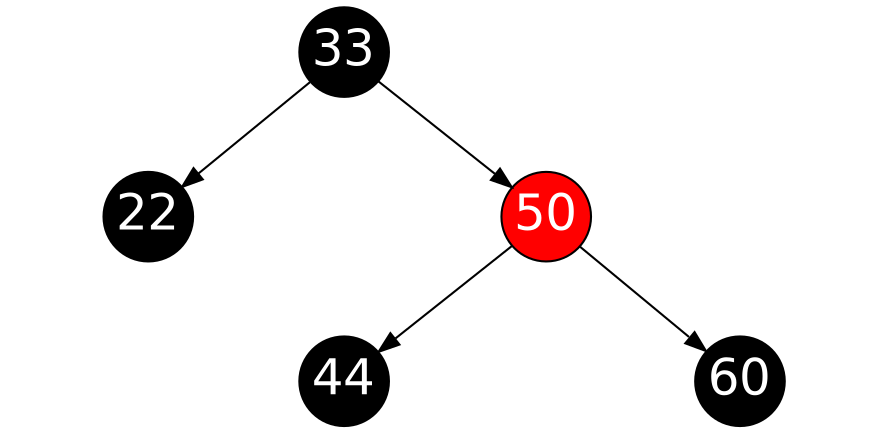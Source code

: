 // Red Black Tree Example

digraph G {
	graph [ratio=.48];
	node [style=filled, color=black, shape=circle, width=.6 
		fontname=Helvetica, fontweight=bold, fontcolor=white, 
		fontsize=24, fixedsize=true];

	ordering=out;

	50 [fillcolor=red];
	// n1 [shape=point, width=.1];

	33 -> 22, 50;
	50 -> 44, 60;
}
